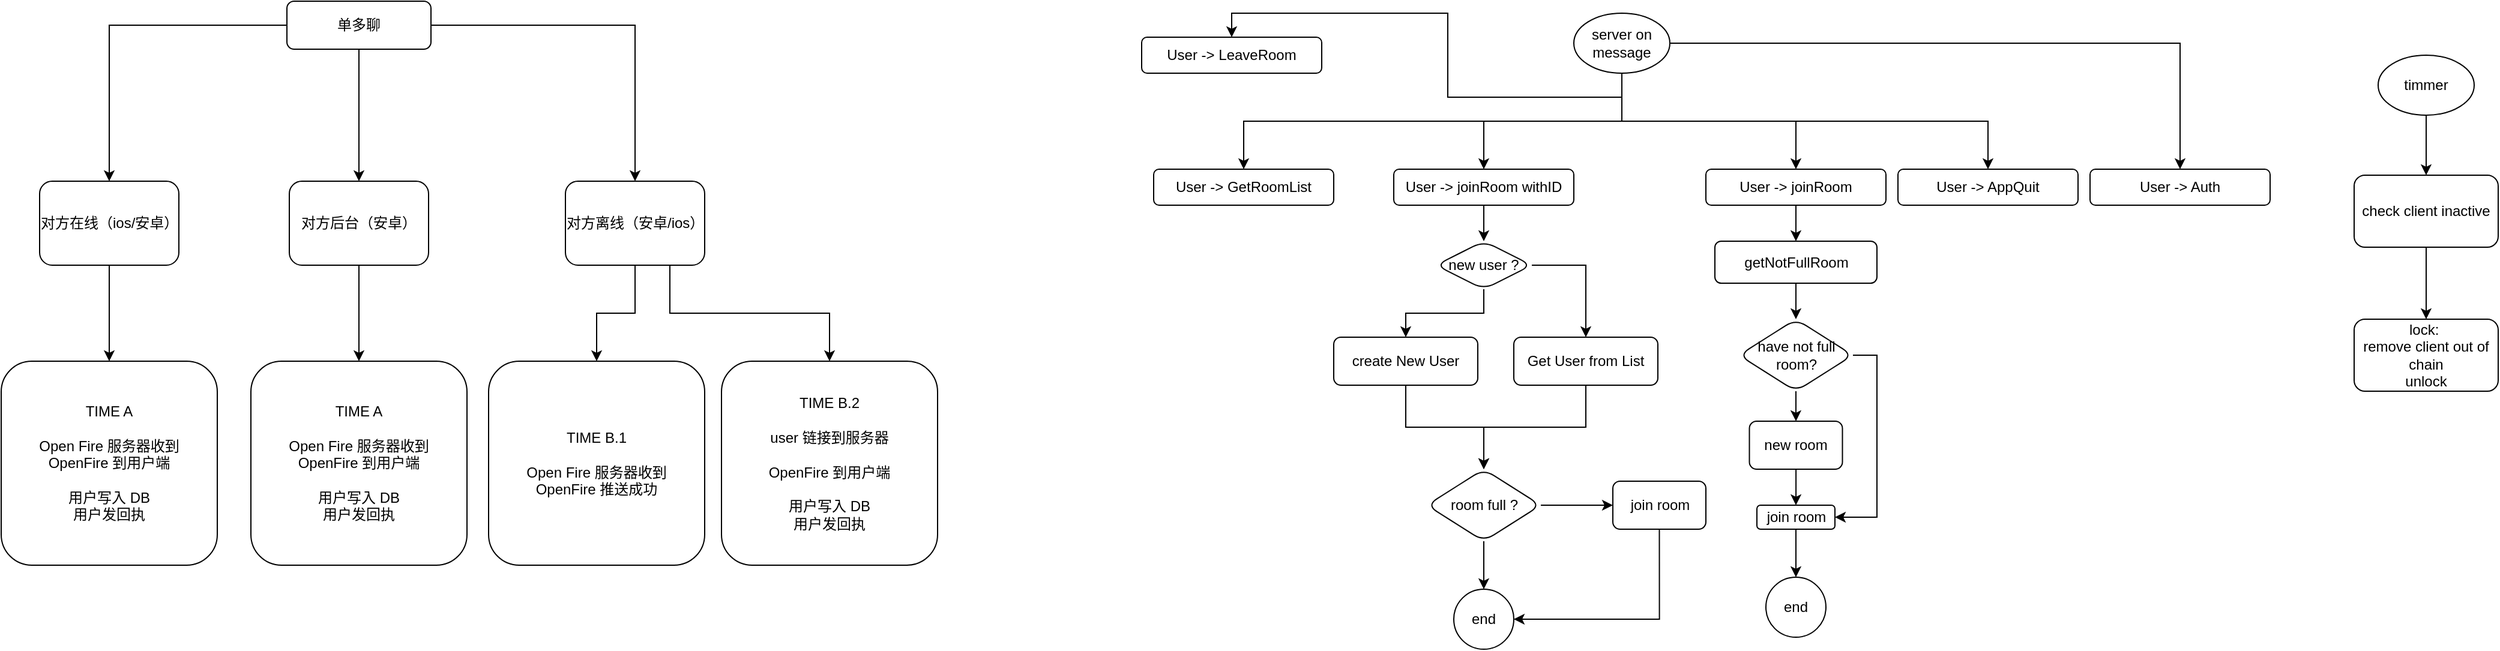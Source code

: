 <mxfile version="15.4.0" type="device"><diagram id="C5RBs43oDa-KdzZeNtuy" name="Page-1"><mxGraphModel dx="1342" dy="840" grid="1" gridSize="10" guides="1" tooltips="1" connect="1" arrows="1" fold="1" page="1" pageScale="1" pageWidth="827" pageHeight="1169" math="0" shadow="0"><root><mxCell id="WIyWlLk6GJQsqaUBKTNV-0"/><mxCell id="WIyWlLk6GJQsqaUBKTNV-1" parent="WIyWlLk6GJQsqaUBKTNV-0"/><mxCell id="cvraIjFVL0l2c6lWV8a8-12" value="" style="edgeStyle=orthogonalEdgeStyle;rounded=0;orthogonalLoop=1;jettySize=auto;html=1;" parent="WIyWlLk6GJQsqaUBKTNV-1" source="cvraIjFVL0l2c6lWV8a8-8" target="cvraIjFVL0l2c6lWV8a8-11" edge="1"><mxGeometry relative="1" as="geometry"/></mxCell><mxCell id="cvraIjFVL0l2c6lWV8a8-53" style="edgeStyle=orthogonalEdgeStyle;rounded=0;orthogonalLoop=1;jettySize=auto;html=1;exitX=0.5;exitY=1;exitDx=0;exitDy=0;entryX=0.5;entryY=0;entryDx=0;entryDy=0;" parent="WIyWlLk6GJQsqaUBKTNV-1" source="cvraIjFVL0l2c6lWV8a8-8" target="cvraIjFVL0l2c6lWV8a8-52" edge="1"><mxGeometry relative="1" as="geometry"/></mxCell><mxCell id="edsNMS6B_5svoogRfUa8-6" style="edgeStyle=orthogonalEdgeStyle;rounded=0;orthogonalLoop=1;jettySize=auto;html=1;exitX=0.5;exitY=1;exitDx=0;exitDy=0;entryX=0.5;entryY=0;entryDx=0;entryDy=0;" edge="1" parent="WIyWlLk6GJQsqaUBKTNV-1" source="cvraIjFVL0l2c6lWV8a8-8" target="edsNMS6B_5svoogRfUa8-5"><mxGeometry relative="1" as="geometry"/></mxCell><mxCell id="edsNMS6B_5svoogRfUa8-8" style="edgeStyle=orthogonalEdgeStyle;rounded=0;orthogonalLoop=1;jettySize=auto;html=1;exitX=0.5;exitY=1;exitDx=0;exitDy=0;" edge="1" parent="WIyWlLk6GJQsqaUBKTNV-1" source="cvraIjFVL0l2c6lWV8a8-8" target="edsNMS6B_5svoogRfUa8-7"><mxGeometry relative="1" as="geometry"/></mxCell><mxCell id="edsNMS6B_5svoogRfUa8-11" style="edgeStyle=orthogonalEdgeStyle;rounded=0;orthogonalLoop=1;jettySize=auto;html=1;exitX=0.5;exitY=1;exitDx=0;exitDy=0;" edge="1" parent="WIyWlLk6GJQsqaUBKTNV-1" source="cvraIjFVL0l2c6lWV8a8-8" target="edsNMS6B_5svoogRfUa8-10"><mxGeometry relative="1" as="geometry"/></mxCell><mxCell id="edsNMS6B_5svoogRfUa8-13" value="" style="edgeStyle=orthogonalEdgeStyle;rounded=0;orthogonalLoop=1;jettySize=auto;html=1;" edge="1" parent="WIyWlLk6GJQsqaUBKTNV-1" source="cvraIjFVL0l2c6lWV8a8-8" target="edsNMS6B_5svoogRfUa8-12"><mxGeometry relative="1" as="geometry"/></mxCell><mxCell id="cvraIjFVL0l2c6lWV8a8-8" value="server on message" style="ellipse;whiteSpace=wrap;html=1;" parent="WIyWlLk6GJQsqaUBKTNV-1" vertex="1"><mxGeometry x="1310" y="30" width="80" height="50" as="geometry"/></mxCell><mxCell id="cvraIjFVL0l2c6lWV8a8-14" value="" style="edgeStyle=orthogonalEdgeStyle;rounded=0;orthogonalLoop=1;jettySize=auto;html=1;exitX=1;exitY=0.5;exitDx=0;exitDy=0;" parent="WIyWlLk6GJQsqaUBKTNV-1" source="cvraIjFVL0l2c6lWV8a8-43" target="cvraIjFVL0l2c6lWV8a8-13" edge="1"><mxGeometry relative="1" as="geometry"/></mxCell><mxCell id="cvraIjFVL0l2c6lWV8a8-45" style="edgeStyle=orthogonalEdgeStyle;rounded=0;orthogonalLoop=1;jettySize=auto;html=1;exitX=0.5;exitY=1;exitDx=0;exitDy=0;" parent="WIyWlLk6GJQsqaUBKTNV-1" source="cvraIjFVL0l2c6lWV8a8-11" target="cvraIjFVL0l2c6lWV8a8-43" edge="1"><mxGeometry relative="1" as="geometry"/></mxCell><mxCell id="cvraIjFVL0l2c6lWV8a8-11" value="User -&amp;gt; joinRoom withID" style="whiteSpace=wrap;html=1;rounded=1;shadow=0;strokeWidth=1;glass=0;" parent="WIyWlLk6GJQsqaUBKTNV-1" vertex="1"><mxGeometry x="1160" y="160" width="150" height="30" as="geometry"/></mxCell><mxCell id="cvraIjFVL0l2c6lWV8a8-50" style="edgeStyle=orthogonalEdgeStyle;rounded=0;orthogonalLoop=1;jettySize=auto;html=1;exitX=1;exitY=0.5;exitDx=0;exitDy=0;" parent="WIyWlLk6GJQsqaUBKTNV-1" source="cvraIjFVL0l2c6lWV8a8-13" target="cvraIjFVL0l2c6lWV8a8-51" edge="1"><mxGeometry relative="1" as="geometry"><mxPoint x="1235" y="400" as="targetPoint"/></mxGeometry></mxCell><mxCell id="cvraIjFVL0l2c6lWV8a8-13" value="Get User from List" style="whiteSpace=wrap;html=1;rounded=1;shadow=0;strokeWidth=1;glass=0;direction=south;" parent="WIyWlLk6GJQsqaUBKTNV-1" vertex="1"><mxGeometry x="1260" y="300" width="120" height="40" as="geometry"/></mxCell><mxCell id="cvraIjFVL0l2c6lWV8a8-49" value="" style="edgeStyle=orthogonalEdgeStyle;rounded=0;orthogonalLoop=1;jettySize=auto;html=1;" parent="WIyWlLk6GJQsqaUBKTNV-1" source="cvraIjFVL0l2c6lWV8a8-15" target="cvraIjFVL0l2c6lWV8a8-51" edge="1"><mxGeometry relative="1" as="geometry"><mxPoint x="1235" y="400" as="targetPoint"/></mxGeometry></mxCell><mxCell id="cvraIjFVL0l2c6lWV8a8-15" value="create New User" style="whiteSpace=wrap;html=1;rounded=1;shadow=0;strokeWidth=1;glass=0;direction=north;" parent="WIyWlLk6GJQsqaUBKTNV-1" vertex="1"><mxGeometry x="1110" y="300" width="120" height="40" as="geometry"/></mxCell><mxCell id="cvraIjFVL0l2c6lWV8a8-19" value="" style="edgeStyle=orthogonalEdgeStyle;rounded=0;orthogonalLoop=1;jettySize=auto;html=1;" parent="WIyWlLk6GJQsqaUBKTNV-1" source="cvraIjFVL0l2c6lWV8a8-17" target="cvraIjFVL0l2c6lWV8a8-18" edge="1"><mxGeometry relative="1" as="geometry"/></mxCell><mxCell id="cvraIjFVL0l2c6lWV8a8-22" value="" style="edgeStyle=orthogonalEdgeStyle;rounded=0;orthogonalLoop=1;jettySize=auto;html=1;" parent="WIyWlLk6GJQsqaUBKTNV-1" source="cvraIjFVL0l2c6lWV8a8-17" target="cvraIjFVL0l2c6lWV8a8-20" edge="1"><mxGeometry relative="1" as="geometry"/></mxCell><mxCell id="cvraIjFVL0l2c6lWV8a8-23" value="" style="edgeStyle=orthogonalEdgeStyle;rounded=0;orthogonalLoop=1;jettySize=auto;html=1;" parent="WIyWlLk6GJQsqaUBKTNV-1" source="cvraIjFVL0l2c6lWV8a8-17" target="cvraIjFVL0l2c6lWV8a8-21" edge="1"><mxGeometry relative="1" as="geometry"/></mxCell><mxCell id="cvraIjFVL0l2c6lWV8a8-17" value="单多聊" style="rounded=1;whiteSpace=wrap;html=1;fontSize=12;glass=0;strokeWidth=1;shadow=0;" parent="WIyWlLk6GJQsqaUBKTNV-1" vertex="1"><mxGeometry x="238" y="20" width="120" height="40" as="geometry"/></mxCell><mxCell id="cvraIjFVL0l2c6lWV8a8-25" value="" style="edgeStyle=orthogonalEdgeStyle;rounded=0;orthogonalLoop=1;jettySize=auto;html=1;" parent="WIyWlLk6GJQsqaUBKTNV-1" source="cvraIjFVL0l2c6lWV8a8-18" target="cvraIjFVL0l2c6lWV8a8-24" edge="1"><mxGeometry relative="1" as="geometry"/></mxCell><mxCell id="cvraIjFVL0l2c6lWV8a8-18" value="对方在线（ios/安卓）" style="whiteSpace=wrap;html=1;rounded=1;shadow=0;strokeWidth=1;glass=0;" parent="WIyWlLk6GJQsqaUBKTNV-1" vertex="1"><mxGeometry x="32" y="170" width="116" height="70" as="geometry"/></mxCell><mxCell id="cvraIjFVL0l2c6lWV8a8-36" style="edgeStyle=orthogonalEdgeStyle;rounded=0;orthogonalLoop=1;jettySize=auto;html=1;exitX=0.5;exitY=1;exitDx=0;exitDy=0;" parent="WIyWlLk6GJQsqaUBKTNV-1" source="cvraIjFVL0l2c6lWV8a8-20" target="cvraIjFVL0l2c6lWV8a8-35" edge="1"><mxGeometry relative="1" as="geometry"/></mxCell><mxCell id="cvraIjFVL0l2c6lWV8a8-20" value="对方后台（安卓）" style="whiteSpace=wrap;html=1;rounded=1;shadow=0;strokeWidth=1;glass=0;" parent="WIyWlLk6GJQsqaUBKTNV-1" vertex="1"><mxGeometry x="240" y="170" width="116" height="70" as="geometry"/></mxCell><mxCell id="cvraIjFVL0l2c6lWV8a8-38" value="" style="edgeStyle=orthogonalEdgeStyle;rounded=0;orthogonalLoop=1;jettySize=auto;html=1;" parent="WIyWlLk6GJQsqaUBKTNV-1" source="cvraIjFVL0l2c6lWV8a8-21" target="cvraIjFVL0l2c6lWV8a8-37" edge="1"><mxGeometry relative="1" as="geometry"/></mxCell><mxCell id="cvraIjFVL0l2c6lWV8a8-40" style="edgeStyle=orthogonalEdgeStyle;rounded=0;orthogonalLoop=1;jettySize=auto;html=1;exitX=0.75;exitY=1;exitDx=0;exitDy=0;entryX=0.5;entryY=0;entryDx=0;entryDy=0;" parent="WIyWlLk6GJQsqaUBKTNV-1" source="cvraIjFVL0l2c6lWV8a8-21" target="cvraIjFVL0l2c6lWV8a8-39" edge="1"><mxGeometry relative="1" as="geometry"/></mxCell><mxCell id="cvraIjFVL0l2c6lWV8a8-21" value="对方离线（安卓/ios）" style="whiteSpace=wrap;html=1;rounded=1;shadow=0;strokeWidth=1;glass=0;" parent="WIyWlLk6GJQsqaUBKTNV-1" vertex="1"><mxGeometry x="470" y="170" width="116" height="70" as="geometry"/></mxCell><mxCell id="cvraIjFVL0l2c6lWV8a8-24" value="TIME A&lt;br&gt;&lt;br&gt;Open Fire&amp;nbsp;服务器收到&lt;br&gt;OpenFire 到用户端&lt;br&gt;&lt;br&gt;用户写入 DB &lt;br&gt;用户发回执" style="whiteSpace=wrap;html=1;rounded=1;shadow=0;strokeWidth=1;glass=0;" parent="WIyWlLk6GJQsqaUBKTNV-1" vertex="1"><mxGeometry y="320" width="180" height="170" as="geometry"/></mxCell><mxCell id="cvraIjFVL0l2c6lWV8a8-35" value="TIME A&lt;br&gt;&lt;br&gt;Open Fire&amp;nbsp;服务器收到&lt;br&gt;OpenFire 到用户端&lt;br&gt;&lt;br&gt;用户写入 DB &lt;br&gt;用户发回执" style="whiteSpace=wrap;html=1;rounded=1;shadow=0;strokeWidth=1;glass=0;" parent="WIyWlLk6GJQsqaUBKTNV-1" vertex="1"><mxGeometry x="208" y="320" width="180" height="170" as="geometry"/></mxCell><mxCell id="cvraIjFVL0l2c6lWV8a8-37" value="TIME B.1&lt;br&gt;&lt;br&gt;Open Fire&amp;nbsp;服务器收到&lt;br&gt;OpenFire 推送成功" style="whiteSpace=wrap;html=1;rounded=1;shadow=0;strokeWidth=1;glass=0;" parent="WIyWlLk6GJQsqaUBKTNV-1" vertex="1"><mxGeometry x="406" y="320" width="180" height="170" as="geometry"/></mxCell><mxCell id="cvraIjFVL0l2c6lWV8a8-39" value="TIME B.2&lt;br&gt;&lt;br&gt;user 链接到服务器&lt;br&gt;&lt;br&gt;OpenFire 到用户端&lt;br&gt;&lt;br&gt;用户写入 DB&lt;br&gt;用户发回执" style="whiteSpace=wrap;html=1;rounded=1;shadow=0;strokeWidth=1;glass=0;" parent="WIyWlLk6GJQsqaUBKTNV-1" vertex="1"><mxGeometry x="600" y="320" width="180" height="170" as="geometry"/></mxCell><mxCell id="cvraIjFVL0l2c6lWV8a8-63" value="" style="edgeStyle=orthogonalEdgeStyle;rounded=0;orthogonalLoop=1;jettySize=auto;html=1;" parent="WIyWlLk6GJQsqaUBKTNV-1" source="cvraIjFVL0l2c6lWV8a8-43" target="cvraIjFVL0l2c6lWV8a8-15" edge="1"><mxGeometry relative="1" as="geometry"/></mxCell><mxCell id="cvraIjFVL0l2c6lWV8a8-43" value="new user ?" style="rhombus;whiteSpace=wrap;html=1;rounded=1;shadow=0;strokeWidth=1;glass=0;" parent="WIyWlLk6GJQsqaUBKTNV-1" vertex="1"><mxGeometry x="1195" y="220" width="80" height="40" as="geometry"/></mxCell><mxCell id="cvraIjFVL0l2c6lWV8a8-59" style="edgeStyle=orthogonalEdgeStyle;rounded=0;orthogonalLoop=1;jettySize=auto;html=1;exitX=0.5;exitY=1;exitDx=0;exitDy=0;" parent="WIyWlLk6GJQsqaUBKTNV-1" source="cvraIjFVL0l2c6lWV8a8-51" target="cvraIjFVL0l2c6lWV8a8-58" edge="1"><mxGeometry relative="1" as="geometry"/></mxCell><mxCell id="cvraIjFVL0l2c6lWV8a8-61" value="" style="edgeStyle=orthogonalEdgeStyle;rounded=0;orthogonalLoop=1;jettySize=auto;html=1;" parent="WIyWlLk6GJQsqaUBKTNV-1" source="cvraIjFVL0l2c6lWV8a8-51" target="cvraIjFVL0l2c6lWV8a8-60" edge="1"><mxGeometry relative="1" as="geometry"/></mxCell><mxCell id="cvraIjFVL0l2c6lWV8a8-51" value="room full ?" style="rhombus;whiteSpace=wrap;html=1;rounded=1;shadow=0;strokeWidth=1;glass=0;" parent="WIyWlLk6GJQsqaUBKTNV-1" vertex="1"><mxGeometry x="1187.5" y="410" width="95" height="60" as="geometry"/></mxCell><mxCell id="cvraIjFVL0l2c6lWV8a8-55" value="" style="edgeStyle=orthogonalEdgeStyle;rounded=0;orthogonalLoop=1;jettySize=auto;html=1;" parent="WIyWlLk6GJQsqaUBKTNV-1" source="cvraIjFVL0l2c6lWV8a8-52" target="cvraIjFVL0l2c6lWV8a8-54" edge="1"><mxGeometry relative="1" as="geometry"/></mxCell><mxCell id="cvraIjFVL0l2c6lWV8a8-52" value="User -&amp;gt; joinRoom" style="whiteSpace=wrap;html=1;rounded=1;shadow=0;strokeWidth=1;glass=0;" parent="WIyWlLk6GJQsqaUBKTNV-1" vertex="1"><mxGeometry x="1420" y="160" width="150" height="30" as="geometry"/></mxCell><mxCell id="cvraIjFVL0l2c6lWV8a8-57" style="edgeStyle=orthogonalEdgeStyle;rounded=0;orthogonalLoop=1;jettySize=auto;html=1;exitX=0.5;exitY=1;exitDx=0;exitDy=0;" parent="WIyWlLk6GJQsqaUBKTNV-1" source="cvraIjFVL0l2c6lWV8a8-54" target="cvraIjFVL0l2c6lWV8a8-56" edge="1"><mxGeometry relative="1" as="geometry"/></mxCell><mxCell id="cvraIjFVL0l2c6lWV8a8-54" value="getNotFullRoom" style="whiteSpace=wrap;html=1;rounded=1;shadow=0;strokeWidth=1;glass=0;" parent="WIyWlLk6GJQsqaUBKTNV-1" vertex="1"><mxGeometry x="1427.5" y="220" width="135" height="35" as="geometry"/></mxCell><mxCell id="cvraIjFVL0l2c6lWV8a8-65" value="" style="edgeStyle=orthogonalEdgeStyle;rounded=0;orthogonalLoop=1;jettySize=auto;html=1;" parent="WIyWlLk6GJQsqaUBKTNV-1" source="cvraIjFVL0l2c6lWV8a8-56" target="cvraIjFVL0l2c6lWV8a8-64" edge="1"><mxGeometry relative="1" as="geometry"/></mxCell><mxCell id="cvraIjFVL0l2c6lWV8a8-68" style="edgeStyle=orthogonalEdgeStyle;rounded=0;orthogonalLoop=1;jettySize=auto;html=1;exitX=1;exitY=0.5;exitDx=0;exitDy=0;entryX=1;entryY=0.5;entryDx=0;entryDy=0;" parent="WIyWlLk6GJQsqaUBKTNV-1" source="cvraIjFVL0l2c6lWV8a8-56" target="cvraIjFVL0l2c6lWV8a8-66" edge="1"><mxGeometry relative="1" as="geometry"/></mxCell><mxCell id="cvraIjFVL0l2c6lWV8a8-56" value="have not full room?" style="rhombus;whiteSpace=wrap;html=1;rounded=1;shadow=0;strokeWidth=1;glass=0;" parent="WIyWlLk6GJQsqaUBKTNV-1" vertex="1"><mxGeometry x="1447.5" y="285" width="95" height="60" as="geometry"/></mxCell><mxCell id="cvraIjFVL0l2c6lWV8a8-58" value="end" style="ellipse;whiteSpace=wrap;html=1;aspect=fixed;" parent="WIyWlLk6GJQsqaUBKTNV-1" vertex="1"><mxGeometry x="1210" y="510" width="50" height="50" as="geometry"/></mxCell><mxCell id="cvraIjFVL0l2c6lWV8a8-62" style="edgeStyle=orthogonalEdgeStyle;rounded=0;orthogonalLoop=1;jettySize=auto;html=1;exitX=0.5;exitY=1;exitDx=0;exitDy=0;entryX=1;entryY=0.5;entryDx=0;entryDy=0;" parent="WIyWlLk6GJQsqaUBKTNV-1" source="cvraIjFVL0l2c6lWV8a8-60" target="cvraIjFVL0l2c6lWV8a8-58" edge="1"><mxGeometry relative="1" as="geometry"/></mxCell><mxCell id="cvraIjFVL0l2c6lWV8a8-60" value="join room" style="whiteSpace=wrap;html=1;rounded=1;shadow=0;strokeWidth=1;glass=0;" parent="WIyWlLk6GJQsqaUBKTNV-1" vertex="1"><mxGeometry x="1342.5" y="420" width="77.5" height="40" as="geometry"/></mxCell><mxCell id="cvraIjFVL0l2c6lWV8a8-67" value="" style="edgeStyle=orthogonalEdgeStyle;rounded=0;orthogonalLoop=1;jettySize=auto;html=1;" parent="WIyWlLk6GJQsqaUBKTNV-1" source="cvraIjFVL0l2c6lWV8a8-64" target="cvraIjFVL0l2c6lWV8a8-66" edge="1"><mxGeometry relative="1" as="geometry"/></mxCell><mxCell id="cvraIjFVL0l2c6lWV8a8-64" value="new room" style="whiteSpace=wrap;html=1;rounded=1;shadow=0;strokeWidth=1;glass=0;" parent="WIyWlLk6GJQsqaUBKTNV-1" vertex="1"><mxGeometry x="1456.25" y="370" width="77.5" height="40" as="geometry"/></mxCell><mxCell id="cvraIjFVL0l2c6lWV8a8-70" value="" style="edgeStyle=orthogonalEdgeStyle;rounded=0;orthogonalLoop=1;jettySize=auto;html=1;" parent="WIyWlLk6GJQsqaUBKTNV-1" source="cvraIjFVL0l2c6lWV8a8-66" target="cvraIjFVL0l2c6lWV8a8-69" edge="1"><mxGeometry relative="1" as="geometry"/></mxCell><mxCell id="cvraIjFVL0l2c6lWV8a8-66" value="join room" style="whiteSpace=wrap;html=1;rounded=1;shadow=0;strokeWidth=1;glass=0;" parent="WIyWlLk6GJQsqaUBKTNV-1" vertex="1"><mxGeometry x="1462.5" y="440" width="65" height="20" as="geometry"/></mxCell><mxCell id="cvraIjFVL0l2c6lWV8a8-69" value="end" style="ellipse;whiteSpace=wrap;html=1;aspect=fixed;" parent="WIyWlLk6GJQsqaUBKTNV-1" vertex="1"><mxGeometry x="1470" y="500" width="50" height="50" as="geometry"/></mxCell><mxCell id="edsNMS6B_5svoogRfUa8-0" value="lock:&amp;nbsp;&lt;br&gt;remove client out of chain&lt;br&gt;unlock" style="whiteSpace=wrap;html=1;rounded=1;shadow=0;strokeWidth=1;glass=0;" vertex="1" parent="WIyWlLk6GJQsqaUBKTNV-1"><mxGeometry x="1960" y="285" width="120" height="60" as="geometry"/></mxCell><mxCell id="edsNMS6B_5svoogRfUa8-1" value="" style="edgeStyle=orthogonalEdgeStyle;rounded=0;orthogonalLoop=1;jettySize=auto;html=1;" edge="1" parent="WIyWlLk6GJQsqaUBKTNV-1" source="edsNMS6B_5svoogRfUa8-2" target="edsNMS6B_5svoogRfUa8-4"><mxGeometry relative="1" as="geometry"/></mxCell><mxCell id="edsNMS6B_5svoogRfUa8-2" value="timmer" style="ellipse;whiteSpace=wrap;html=1;" vertex="1" parent="WIyWlLk6GJQsqaUBKTNV-1"><mxGeometry x="1980" y="65" width="80" height="50" as="geometry"/></mxCell><mxCell id="edsNMS6B_5svoogRfUa8-3" value="" style="edgeStyle=orthogonalEdgeStyle;rounded=0;orthogonalLoop=1;jettySize=auto;html=1;" edge="1" parent="WIyWlLk6GJQsqaUBKTNV-1" source="edsNMS6B_5svoogRfUa8-4" target="edsNMS6B_5svoogRfUa8-0"><mxGeometry relative="1" as="geometry"/></mxCell><mxCell id="edsNMS6B_5svoogRfUa8-4" value="check client inactive" style="whiteSpace=wrap;html=1;rounded=1;shadow=0;strokeWidth=1;glass=0;" vertex="1" parent="WIyWlLk6GJQsqaUBKTNV-1"><mxGeometry x="1960" y="165" width="120" height="60" as="geometry"/></mxCell><mxCell id="edsNMS6B_5svoogRfUa8-5" value="User -&amp;gt; LeaveRoom" style="whiteSpace=wrap;html=1;rounded=1;shadow=0;strokeWidth=1;glass=0;" vertex="1" parent="WIyWlLk6GJQsqaUBKTNV-1"><mxGeometry x="950" y="50" width="150" height="30" as="geometry"/></mxCell><mxCell id="edsNMS6B_5svoogRfUa8-7" value="User -&amp;gt; AppQuit" style="whiteSpace=wrap;html=1;rounded=1;shadow=0;strokeWidth=1;glass=0;" vertex="1" parent="WIyWlLk6GJQsqaUBKTNV-1"><mxGeometry x="1580" y="160" width="150" height="30" as="geometry"/></mxCell><mxCell id="edsNMS6B_5svoogRfUa8-10" value="User -&amp;gt; GetRoomList" style="whiteSpace=wrap;html=1;rounded=1;shadow=0;strokeWidth=1;glass=0;" vertex="1" parent="WIyWlLk6GJQsqaUBKTNV-1"><mxGeometry x="960" y="160" width="150" height="30" as="geometry"/></mxCell><mxCell id="edsNMS6B_5svoogRfUa8-12" value="User -&amp;gt; Auth" style="whiteSpace=wrap;html=1;rounded=1;shadow=0;strokeWidth=1;glass=0;" vertex="1" parent="WIyWlLk6GJQsqaUBKTNV-1"><mxGeometry x="1740" y="160" width="150" height="30" as="geometry"/></mxCell></root></mxGraphModel></diagram></mxfile>